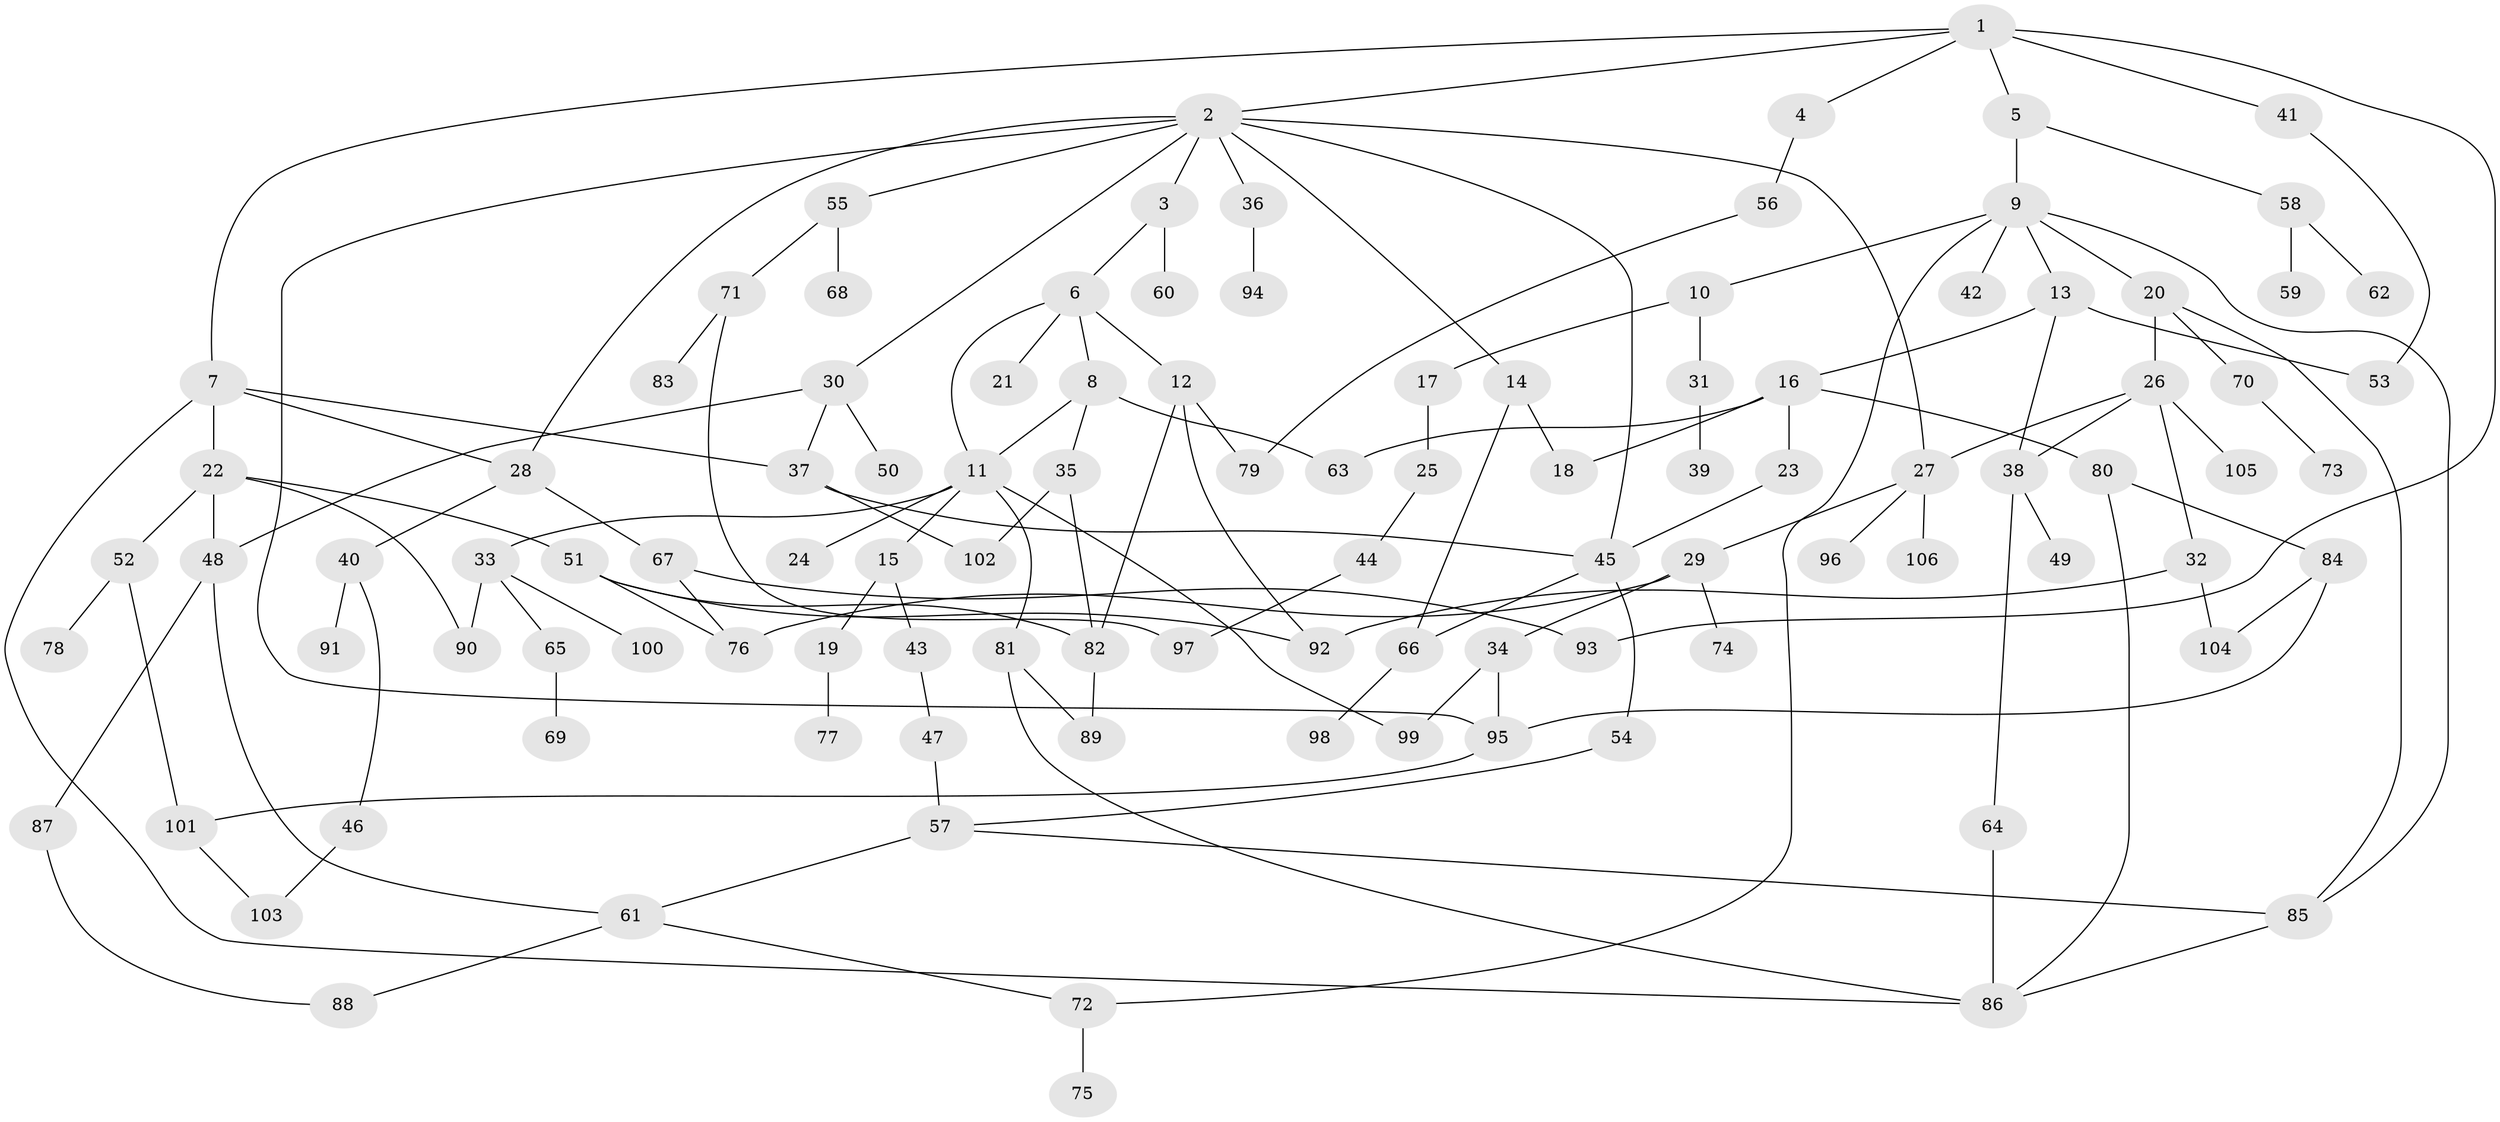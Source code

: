 // Generated by graph-tools (version 1.1) at 2025/00/03/09/25 03:00:56]
// undirected, 106 vertices, 145 edges
graph export_dot {
graph [start="1"]
  node [color=gray90,style=filled];
  1;
  2;
  3;
  4;
  5;
  6;
  7;
  8;
  9;
  10;
  11;
  12;
  13;
  14;
  15;
  16;
  17;
  18;
  19;
  20;
  21;
  22;
  23;
  24;
  25;
  26;
  27;
  28;
  29;
  30;
  31;
  32;
  33;
  34;
  35;
  36;
  37;
  38;
  39;
  40;
  41;
  42;
  43;
  44;
  45;
  46;
  47;
  48;
  49;
  50;
  51;
  52;
  53;
  54;
  55;
  56;
  57;
  58;
  59;
  60;
  61;
  62;
  63;
  64;
  65;
  66;
  67;
  68;
  69;
  70;
  71;
  72;
  73;
  74;
  75;
  76;
  77;
  78;
  79;
  80;
  81;
  82;
  83;
  84;
  85;
  86;
  87;
  88;
  89;
  90;
  91;
  92;
  93;
  94;
  95;
  96;
  97;
  98;
  99;
  100;
  101;
  102;
  103;
  104;
  105;
  106;
  1 -- 2;
  1 -- 4;
  1 -- 5;
  1 -- 7;
  1 -- 41;
  1 -- 93;
  2 -- 3;
  2 -- 14;
  2 -- 27;
  2 -- 28;
  2 -- 30;
  2 -- 36;
  2 -- 55;
  2 -- 95;
  2 -- 45;
  3 -- 6;
  3 -- 60;
  4 -- 56;
  5 -- 9;
  5 -- 58;
  6 -- 8;
  6 -- 11;
  6 -- 12;
  6 -- 21;
  7 -- 22;
  7 -- 86;
  7 -- 37;
  7 -- 28;
  8 -- 35;
  8 -- 63;
  8 -- 11;
  9 -- 10;
  9 -- 13;
  9 -- 20;
  9 -- 42;
  9 -- 85;
  9 -- 72;
  10 -- 17;
  10 -- 31;
  11 -- 15;
  11 -- 24;
  11 -- 33;
  11 -- 81;
  11 -- 99;
  12 -- 82;
  12 -- 92;
  12 -- 79;
  13 -- 16;
  13 -- 53;
  13 -- 38;
  14 -- 18;
  14 -- 66;
  15 -- 19;
  15 -- 43;
  16 -- 23;
  16 -- 63;
  16 -- 80;
  16 -- 18;
  17 -- 25;
  19 -- 77;
  20 -- 26;
  20 -- 70;
  20 -- 85;
  22 -- 51;
  22 -- 52;
  22 -- 48;
  22 -- 90;
  23 -- 45;
  25 -- 44;
  26 -- 32;
  26 -- 38;
  26 -- 105;
  26 -- 27;
  27 -- 29;
  27 -- 96;
  27 -- 106;
  28 -- 40;
  28 -- 67;
  29 -- 34;
  29 -- 74;
  29 -- 76;
  30 -- 37;
  30 -- 48;
  30 -- 50;
  31 -- 39;
  32 -- 104;
  32 -- 92;
  33 -- 65;
  33 -- 90;
  33 -- 100;
  34 -- 99;
  34 -- 95;
  35 -- 82;
  35 -- 102;
  36 -- 94;
  37 -- 102;
  37 -- 45;
  38 -- 49;
  38 -- 64;
  40 -- 46;
  40 -- 91;
  41 -- 53;
  43 -- 47;
  44 -- 97;
  45 -- 54;
  45 -- 66;
  46 -- 103;
  47 -- 57;
  48 -- 61;
  48 -- 87;
  51 -- 92;
  51 -- 82;
  51 -- 76;
  52 -- 78;
  52 -- 101;
  54 -- 57;
  55 -- 68;
  55 -- 71;
  56 -- 79;
  57 -- 85;
  57 -- 61;
  58 -- 59;
  58 -- 62;
  61 -- 72;
  61 -- 88;
  64 -- 86;
  65 -- 69;
  66 -- 98;
  67 -- 76;
  67 -- 93;
  70 -- 73;
  71 -- 83;
  71 -- 97;
  72 -- 75;
  80 -- 84;
  80 -- 86;
  81 -- 89;
  81 -- 86;
  82 -- 89;
  84 -- 104;
  84 -- 95;
  85 -- 86;
  87 -- 88;
  95 -- 101;
  101 -- 103;
}
